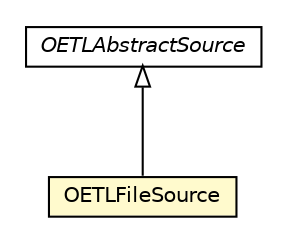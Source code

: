 #!/usr/local/bin/dot
#
# Class diagram 
# Generated by UMLGraph version R5_6-24-gf6e263 (http://www.umlgraph.org/)
#

digraph G {
	edge [fontname="Helvetica",fontsize=10,labelfontname="Helvetica",labelfontsize=10];
	node [fontname="Helvetica",fontsize=10,shape=plaintext];
	nodesep=0.25;
	ranksep=0.5;
	// com.orientechnologies.orient.etl.source.OETLFileSource
	c3276265 [label=<<table title="com.orientechnologies.orient.etl.source.OETLFileSource" border="0" cellborder="1" cellspacing="0" cellpadding="2" port="p" bgcolor="lemonChiffon" href="./OETLFileSource.html">
		<tr><td><table border="0" cellspacing="0" cellpadding="1">
<tr><td align="center" balign="center"> OETLFileSource </td></tr>
		</table></td></tr>
		</table>>, URL="./OETLFileSource.html", fontname="Helvetica", fontcolor="black", fontsize=10.0];
	// com.orientechnologies.orient.etl.source.OETLAbstractSource
	c3276267 [label=<<table title="com.orientechnologies.orient.etl.source.OETLAbstractSource" border="0" cellborder="1" cellspacing="0" cellpadding="2" port="p" href="./OETLAbstractSource.html">
		<tr><td><table border="0" cellspacing="0" cellpadding="1">
<tr><td align="center" balign="center"><font face="Helvetica-Oblique"> OETLAbstractSource </font></td></tr>
		</table></td></tr>
		</table>>, URL="./OETLAbstractSource.html", fontname="Helvetica", fontcolor="black", fontsize=10.0];
	//com.orientechnologies.orient.etl.source.OETLFileSource extends com.orientechnologies.orient.etl.source.OETLAbstractSource
	c3276267:p -> c3276265:p [dir=back,arrowtail=empty];
}

